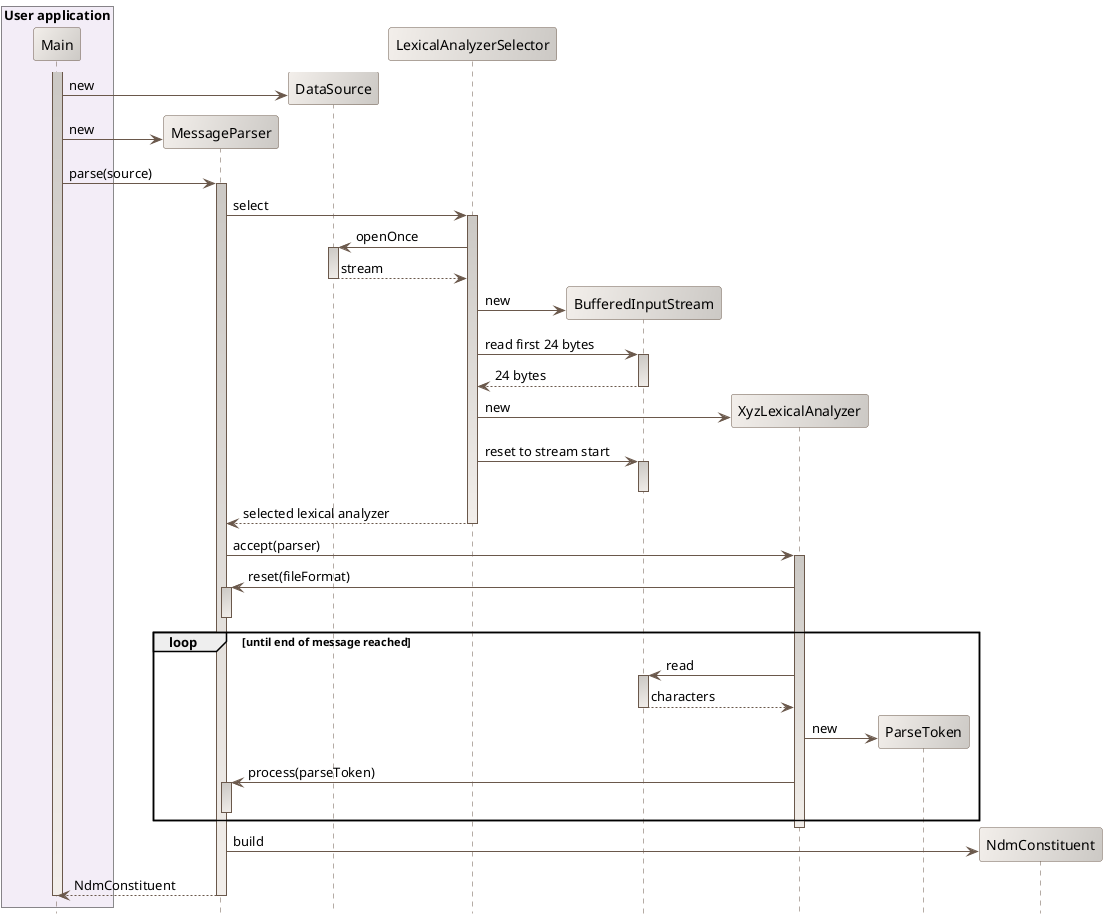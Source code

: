 ' Copyright 2002-2021 CS GROUP
' Licensed to CS GROUP (CS) under one or more
' contributor license agreements.  See the NOTICE file distributed with
' this work for additional information regarding copyright ownership.
' CS licenses this file to You under the Apache License, Version 2.0
' (the "License"); you may not use this file except in compliance with
' the License.  You may obtain a copy of the License at
'
'   http://www.apache.org/licenses/LICENSE-2.0
'
' Unless required by applicable law or agreed to in writing, software
' distributed under the License is distributed on an "AS IS" BASIS,
' WITHOUT WARRANTIES OR CONDITIONS OF ANY KIND, either express or implied.
' See the License for the specific language governing permissions and
' limitations under the License.
 
@startuml

  skinparam svek                                true
  skinparam NoteBackgroundColor                 #F3EFEB
  skinparam NoteBorderColor                     #691616
  skinparam NoteFontColor                       #691616
  skinparam SequenceActorBorderColor            #6A584B
  skinparam SequenceParticipantBackgroundColor  #F3EFEB/CCC9C5
  skinparam SequenceParticipantBorderColor      #6A584B
  skinparam SequenceLifeLineBackgroundColor     #CCC9C5/F3EFEB
  skinparam SequenceLifeLineBorderColor         #6A584B
  skinparam SequenceArrowColor                  #6A584B
  skinparam SequenceBorderColor                 #6A584B
  skinparam SequenceFontSize                    11

  hide footbox

  box "User application" #F3EDF7
    participant Main
  end box
  participant MessageParser
  participant DataSource
  participant LexicalAnalyzerSelector
  participant BufferedInputStream
  participant XyzLexicalAnalyzer
  participant ParseToken
  participant NdmConstituent

  activate Main
    create DataSource
    Main -> DataSource : new
    create MessageParser
    Main -> MessageParser : new
    Main -> MessageParser : parse(source)
    activate MessageParser
      MessageParser -> LexicalAnalyzerSelector : select
      activate LexicalAnalyzerSelector
        LexicalAnalyzerSelector -> DataSource : openOnce
        activate DataSource
          return stream
        deactivate DataSource
        create BufferedInputStream
        LexicalAnalyzerSelector -> BufferedInputStream : new
        LexicalAnalyzerSelector -> BufferedInputStream : read first 24 bytes
        activate BufferedInputStream
          BufferedInputStream --> LexicalAnalyzerSelector : 24 bytes
        deactivate BufferedInputStream
        create XyzLexicalAnalyzer
        LexicalAnalyzerSelector -> XyzLexicalAnalyzer : new
        LexicalAnalyzerSelector -> BufferedInputStream : reset to stream start
        activate BufferedInputStream
        deactivate BufferedInputStream
        LexicalAnalyzerSelector --> MessageParser : selected lexical analyzer
      deactivate LexicalAnalyzerSelector
      MessageParser -> XyzLexicalAnalyzer : accept(parser)
      activate XyzLexicalAnalyzer
        XyzLexicalAnalyzer -> MessageParser : reset(fileFormat)
        activate MessageParser
        deactivate MessageParser
        loop until end of message reached
          XyzLexicalAnalyzer -> BufferedInputStream : read
          activate BufferedInputStream
            BufferedInputStream --> XyzLexicalAnalyzer : characters
          deactivate BufferedInputStream
          create ParseToken
          XyzLexicalAnalyzer -> ParseToken : new
        XyzLexicalAnalyzer -> MessageParser : process(parseToken)
        activate MessageParser
        deactivate MessageParser
        end
      deactivate XyzLexicalAnalyzer
      create NdmConstituent
      MessageParser -> NdmConstituent : build
      MessageParser --> Main : NdmConstituent
    deactivate MessageParser
  deactivate Main

@enduml
